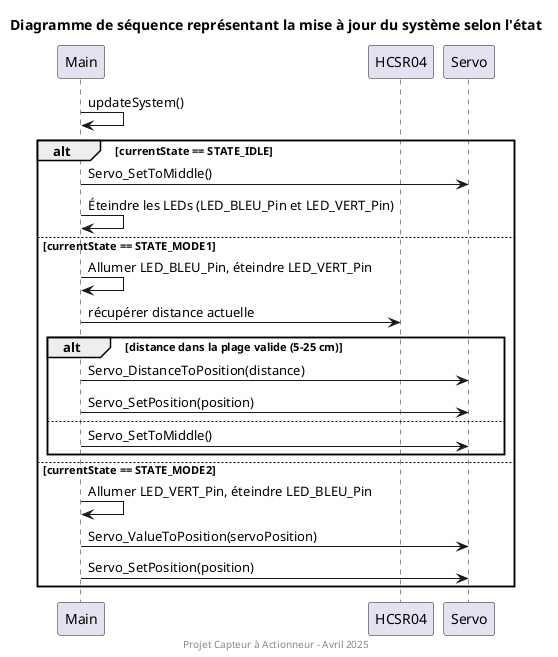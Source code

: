 @startuml
' Participants (modules)
participant "Main" as Main
participant "HCSR04" as HCSR04
participant "Servo" as Servo

Main -> Main: updateSystem()

alt currentState == STATE_IDLE
  Main -> Servo: Servo_SetToMiddle()
  Main -> Main: Éteindre les LEDs (LED_BLEU_Pin et LED_VERT_Pin)
else currentState == STATE_MODE1
  Main -> Main: Allumer LED_BLEU_Pin, éteindre LED_VERT_Pin
  Main -> HCSR04: récupérer distance actuelle
  
  alt distance dans la plage valide (5-25 cm)
    Main -> Servo: Servo_DistanceToPosition(distance)
    Main -> Servo: Servo_SetPosition(position)
  else
    Main -> Servo: Servo_SetToMiddle()
  end
else currentState == STATE_MODE2
  Main -> Main: Allumer LED_VERT_Pin, éteindre LED_BLEU_Pin
  Main -> Servo: Servo_ValueToPosition(servoPosition)
  Main -> Servo: Servo_SetPosition(position)
end

title Diagramme de séquence représentant la mise à jour du système selon l'état
footer Projet Capteur à Actionneur – Avril 2025

@enduml